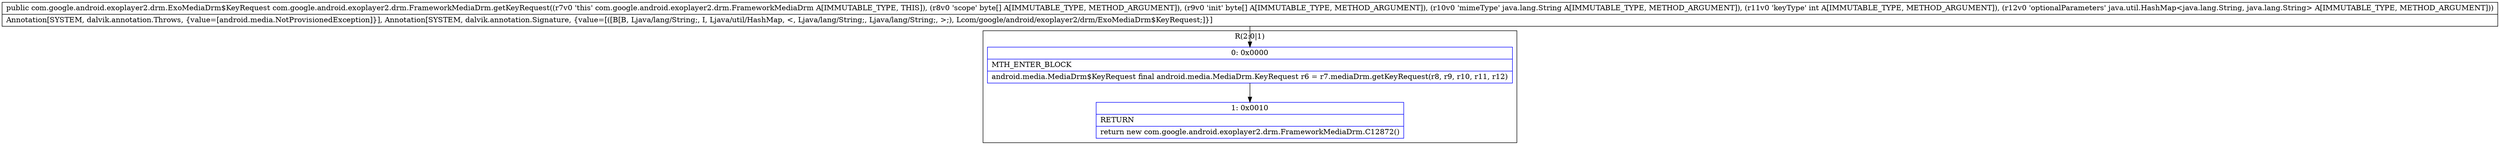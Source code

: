 digraph "CFG forcom.google.android.exoplayer2.drm.FrameworkMediaDrm.getKeyRequest([B[BLjava\/lang\/String;ILjava\/util\/HashMap;)Lcom\/google\/android\/exoplayer2\/drm\/ExoMediaDrm$KeyRequest;" {
subgraph cluster_Region_1805879297 {
label = "R(2:0|1)";
node [shape=record,color=blue];
Node_0 [shape=record,label="{0\:\ 0x0000|MTH_ENTER_BLOCK\l|android.media.MediaDrm$KeyRequest final android.media.MediaDrm.KeyRequest r6 = r7.mediaDrm.getKeyRequest(r8, r9, r10, r11, r12)\l}"];
Node_1 [shape=record,label="{1\:\ 0x0010|RETURN\l|return new com.google.android.exoplayer2.drm.FrameworkMediaDrm.C12872()\l}"];
}
MethodNode[shape=record,label="{public com.google.android.exoplayer2.drm.ExoMediaDrm$KeyRequest com.google.android.exoplayer2.drm.FrameworkMediaDrm.getKeyRequest((r7v0 'this' com.google.android.exoplayer2.drm.FrameworkMediaDrm A[IMMUTABLE_TYPE, THIS]), (r8v0 'scope' byte[] A[IMMUTABLE_TYPE, METHOD_ARGUMENT]), (r9v0 'init' byte[] A[IMMUTABLE_TYPE, METHOD_ARGUMENT]), (r10v0 'mimeType' java.lang.String A[IMMUTABLE_TYPE, METHOD_ARGUMENT]), (r11v0 'keyType' int A[IMMUTABLE_TYPE, METHOD_ARGUMENT]), (r12v0 'optionalParameters' java.util.HashMap\<java.lang.String, java.lang.String\> A[IMMUTABLE_TYPE, METHOD_ARGUMENT]))  | Annotation[SYSTEM, dalvik.annotation.Throws, \{value=[android.media.NotProvisionedException]\}], Annotation[SYSTEM, dalvik.annotation.Signature, \{value=[([B[B, Ljava\/lang\/String;, I, Ljava\/util\/HashMap, \<, Ljava\/lang\/String;, Ljava\/lang\/String;, \>;), Lcom\/google\/android\/exoplayer2\/drm\/ExoMediaDrm$KeyRequest;]\}]\l}"];
MethodNode -> Node_0;
Node_0 -> Node_1;
}

